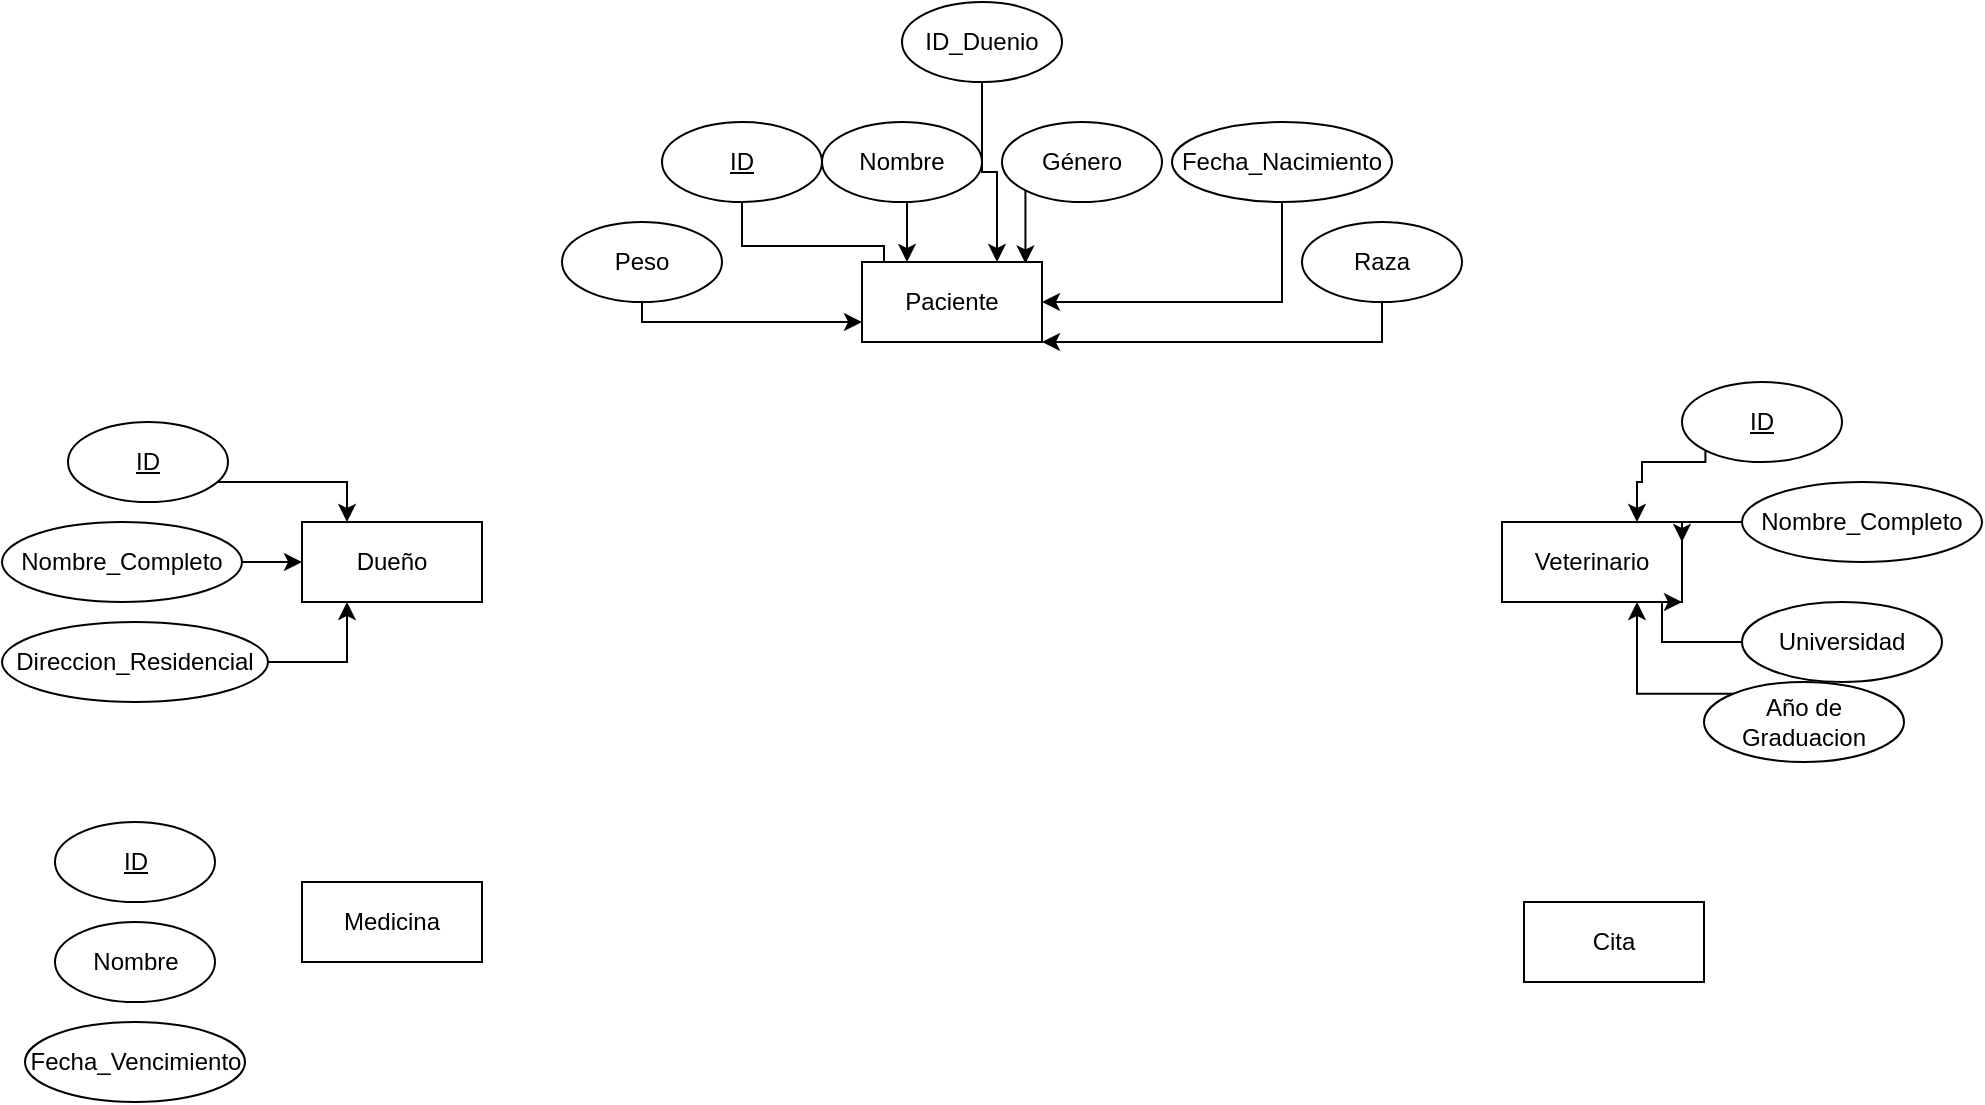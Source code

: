<mxfile version="21.6.6" type="github">
  <diagram name="Página-1" id="gaglXOY1fkiQmku1G0-f">
    <mxGraphModel dx="1469" dy="638" grid="1" gridSize="10" guides="1" tooltips="1" connect="1" arrows="1" fold="1" page="1" pageScale="1" pageWidth="827" pageHeight="1169" math="0" shadow="0">
      <root>
        <mxCell id="0" />
        <mxCell id="1" parent="0" />
        <mxCell id="pG8nJ7djlk1emytkM-Li-5" style="edgeStyle=orthogonalEdgeStyle;rounded=0;orthogonalLoop=1;jettySize=auto;html=1;exitX=0.5;exitY=1;exitDx=0;exitDy=0;entryX=0.103;entryY=0.018;entryDx=0;entryDy=0;entryPerimeter=0;" edge="1" parent="1" source="pG8nJ7djlk1emytkM-Li-3" target="pG8nJ7djlk1emytkM-Li-18">
          <mxGeometry relative="1" as="geometry">
            <mxPoint x="780.0" y="325" as="targetPoint" />
            <Array as="points">
              <mxPoint x="710" y="302" />
              <mxPoint x="781" y="302" />
              <mxPoint x="781" y="325" />
              <mxPoint x="779" y="325" />
            </Array>
          </mxGeometry>
        </mxCell>
        <mxCell id="pG8nJ7djlk1emytkM-Li-3" value="&lt;u&gt;ID&lt;/u&gt;" style="ellipse;whiteSpace=wrap;html=1;" vertex="1" parent="1">
          <mxGeometry x="670" y="240" width="80" height="40" as="geometry" />
        </mxCell>
        <mxCell id="pG8nJ7djlk1emytkM-Li-8" style="edgeStyle=orthogonalEdgeStyle;rounded=0;orthogonalLoop=1;jettySize=auto;html=1;exitX=0.5;exitY=1;exitDx=0;exitDy=0;entryX=0.25;entryY=0;entryDx=0;entryDy=0;" edge="1" parent="1" source="pG8nJ7djlk1emytkM-Li-6" target="pG8nJ7djlk1emytkM-Li-18">
          <mxGeometry relative="1" as="geometry">
            <mxPoint x="793.096" y="307.369" as="targetPoint" />
          </mxGeometry>
        </mxCell>
        <mxCell id="pG8nJ7djlk1emytkM-Li-6" value="Nombre" style="ellipse;whiteSpace=wrap;html=1;" vertex="1" parent="1">
          <mxGeometry x="750" y="240" width="80" height="40" as="geometry" />
        </mxCell>
        <mxCell id="pG8nJ7djlk1emytkM-Li-16" style="edgeStyle=orthogonalEdgeStyle;rounded=0;orthogonalLoop=1;jettySize=auto;html=1;exitX=0.5;exitY=1;exitDx=0;exitDy=0;entryX=1;entryY=0.5;entryDx=0;entryDy=0;" edge="1" parent="1" source="pG8nJ7djlk1emytkM-Li-7" target="pG8nJ7djlk1emytkM-Li-18">
          <mxGeometry relative="1" as="geometry">
            <mxPoint x="870.0" y="325" as="targetPoint" />
          </mxGeometry>
        </mxCell>
        <mxCell id="pG8nJ7djlk1emytkM-Li-7" value="Fecha_Nacimiento" style="ellipse;whiteSpace=wrap;html=1;" vertex="1" parent="1">
          <mxGeometry x="925" y="240" width="110" height="40" as="geometry" />
        </mxCell>
        <mxCell id="pG8nJ7djlk1emytkM-Li-11" style="edgeStyle=orthogonalEdgeStyle;rounded=0;orthogonalLoop=1;jettySize=auto;html=1;exitX=0.5;exitY=1;exitDx=0;exitDy=0;entryX=0;entryY=0.75;entryDx=0;entryDy=0;" edge="1" parent="1" source="pG8nJ7djlk1emytkM-Li-10" target="pG8nJ7djlk1emytkM-Li-18">
          <mxGeometry relative="1" as="geometry">
            <mxPoint x="793.096" y="342.631" as="targetPoint" />
            <Array as="points">
              <mxPoint x="660" y="340" />
            </Array>
          </mxGeometry>
        </mxCell>
        <mxCell id="pG8nJ7djlk1emytkM-Li-10" value="Peso" style="ellipse;whiteSpace=wrap;html=1;" vertex="1" parent="1">
          <mxGeometry x="620" y="290" width="80" height="40" as="geometry" />
        </mxCell>
        <mxCell id="pG8nJ7djlk1emytkM-Li-12" value="Raza" style="ellipse;whiteSpace=wrap;html=1;" vertex="1" parent="1">
          <mxGeometry x="990" y="290" width="80" height="40" as="geometry" />
        </mxCell>
        <mxCell id="pG8nJ7djlk1emytkM-Li-15" style="edgeStyle=orthogonalEdgeStyle;rounded=0;orthogonalLoop=1;jettySize=auto;html=1;exitX=0;exitY=1;exitDx=0;exitDy=0;entryX=0.908;entryY=0.018;entryDx=0;entryDy=0;entryPerimeter=0;" edge="1" parent="1" source="pG8nJ7djlk1emytkM-Li-14" target="pG8nJ7djlk1emytkM-Li-18">
          <mxGeometry relative="1" as="geometry">
            <mxPoint x="856.904" y="307.369" as="targetPoint" />
          </mxGeometry>
        </mxCell>
        <mxCell id="pG8nJ7djlk1emytkM-Li-14" value="Género" style="ellipse;whiteSpace=wrap;html=1;" vertex="1" parent="1">
          <mxGeometry x="840" y="240" width="80" height="40" as="geometry" />
        </mxCell>
        <mxCell id="pG8nJ7djlk1emytkM-Li-19" value="" style="edgeStyle=orthogonalEdgeStyle;rounded=0;orthogonalLoop=1;jettySize=auto;html=1;exitX=0.5;exitY=1;exitDx=0;exitDy=0;entryX=1;entryY=1;entryDx=0;entryDy=0;entryPerimeter=0;" edge="1" parent="1" source="pG8nJ7djlk1emytkM-Li-12" target="pG8nJ7djlk1emytkM-Li-18">
          <mxGeometry relative="1" as="geometry">
            <mxPoint x="1030" y="330" as="sourcePoint" />
            <mxPoint x="856.904" y="342.631" as="targetPoint" />
            <Array as="points">
              <mxPoint x="1030" y="350" />
            </Array>
          </mxGeometry>
        </mxCell>
        <mxCell id="pG8nJ7djlk1emytkM-Li-18" value="Paciente" style="rounded=0;whiteSpace=wrap;html=1;" vertex="1" parent="1">
          <mxGeometry x="770" y="310" width="90" height="40" as="geometry" />
        </mxCell>
        <mxCell id="pG8nJ7djlk1emytkM-Li-20" value="Dueño" style="rounded=0;whiteSpace=wrap;html=1;" vertex="1" parent="1">
          <mxGeometry x="490" y="440" width="90" height="40" as="geometry" />
        </mxCell>
        <mxCell id="pG8nJ7djlk1emytkM-Li-26" style="edgeStyle=orthogonalEdgeStyle;rounded=0;orthogonalLoop=1;jettySize=auto;html=1;exitX=1;exitY=1;exitDx=0;exitDy=0;entryX=0.25;entryY=0;entryDx=0;entryDy=0;" edge="1" parent="1" source="pG8nJ7djlk1emytkM-Li-21" target="pG8nJ7djlk1emytkM-Li-20">
          <mxGeometry relative="1" as="geometry">
            <Array as="points">
              <mxPoint x="441" y="420" />
              <mxPoint x="513" y="420" />
            </Array>
          </mxGeometry>
        </mxCell>
        <mxCell id="pG8nJ7djlk1emytkM-Li-21" value="&lt;u&gt;ID&lt;/u&gt;" style="ellipse;whiteSpace=wrap;html=1;" vertex="1" parent="1">
          <mxGeometry x="373" y="390" width="80" height="40" as="geometry" />
        </mxCell>
        <mxCell id="pG8nJ7djlk1emytkM-Li-23" style="edgeStyle=orthogonalEdgeStyle;rounded=0;orthogonalLoop=1;jettySize=auto;html=1;exitX=0.5;exitY=1;exitDx=0;exitDy=0;entryX=0.75;entryY=0;entryDx=0;entryDy=0;" edge="1" parent="1" source="pG8nJ7djlk1emytkM-Li-22" target="pG8nJ7djlk1emytkM-Li-18">
          <mxGeometry relative="1" as="geometry">
            <Array as="points">
              <mxPoint x="830" y="265" />
              <mxPoint x="837" y="265" />
            </Array>
          </mxGeometry>
        </mxCell>
        <mxCell id="pG8nJ7djlk1emytkM-Li-22" value="ID_Duenio" style="ellipse;whiteSpace=wrap;html=1;" vertex="1" parent="1">
          <mxGeometry x="790" y="180" width="80" height="40" as="geometry" />
        </mxCell>
        <mxCell id="pG8nJ7djlk1emytkM-Li-27" style="edgeStyle=orthogonalEdgeStyle;rounded=0;orthogonalLoop=1;jettySize=auto;html=1;entryX=0;entryY=0.5;entryDx=0;entryDy=0;" edge="1" parent="1" source="pG8nJ7djlk1emytkM-Li-24" target="pG8nJ7djlk1emytkM-Li-20">
          <mxGeometry relative="1" as="geometry" />
        </mxCell>
        <mxCell id="pG8nJ7djlk1emytkM-Li-24" value="Nombre_Completo" style="ellipse;whiteSpace=wrap;html=1;" vertex="1" parent="1">
          <mxGeometry x="340" y="440" width="120" height="40" as="geometry" />
        </mxCell>
        <mxCell id="pG8nJ7djlk1emytkM-Li-28" style="edgeStyle=orthogonalEdgeStyle;rounded=0;orthogonalLoop=1;jettySize=auto;html=1;exitX=1;exitY=0.5;exitDx=0;exitDy=0;entryX=0.25;entryY=1;entryDx=0;entryDy=0;" edge="1" parent="1" source="pG8nJ7djlk1emytkM-Li-25" target="pG8nJ7djlk1emytkM-Li-20">
          <mxGeometry relative="1" as="geometry" />
        </mxCell>
        <mxCell id="pG8nJ7djlk1emytkM-Li-25" value="Direccion_Residencial" style="ellipse;whiteSpace=wrap;html=1;" vertex="1" parent="1">
          <mxGeometry x="340" y="490" width="133" height="40" as="geometry" />
        </mxCell>
        <mxCell id="pG8nJ7djlk1emytkM-Li-29" value="Veterinario" style="rounded=0;whiteSpace=wrap;html=1;" vertex="1" parent="1">
          <mxGeometry x="1090" y="440" width="90" height="40" as="geometry" />
        </mxCell>
        <mxCell id="pG8nJ7djlk1emytkM-Li-35" style="edgeStyle=orthogonalEdgeStyle;rounded=0;orthogonalLoop=1;jettySize=auto;html=1;exitX=0;exitY=0.5;exitDx=0;exitDy=0;entryX=1;entryY=0.25;entryDx=0;entryDy=0;" edge="1" parent="1" source="pG8nJ7djlk1emytkM-Li-30" target="pG8nJ7djlk1emytkM-Li-29">
          <mxGeometry relative="1" as="geometry" />
        </mxCell>
        <mxCell id="pG8nJ7djlk1emytkM-Li-30" value="Nombre_Completo" style="ellipse;whiteSpace=wrap;html=1;" vertex="1" parent="1">
          <mxGeometry x="1210" y="420" width="120" height="40" as="geometry" />
        </mxCell>
        <mxCell id="pG8nJ7djlk1emytkM-Li-36" style="edgeStyle=orthogonalEdgeStyle;rounded=0;orthogonalLoop=1;jettySize=auto;html=1;exitX=0;exitY=0.5;exitDx=0;exitDy=0;entryX=1;entryY=1;entryDx=0;entryDy=0;" edge="1" parent="1" source="pG8nJ7djlk1emytkM-Li-31" target="pG8nJ7djlk1emytkM-Li-29">
          <mxGeometry relative="1" as="geometry">
            <Array as="points">
              <mxPoint x="1170" y="500" />
              <mxPoint x="1170" y="480" />
            </Array>
          </mxGeometry>
        </mxCell>
        <mxCell id="pG8nJ7djlk1emytkM-Li-31" value="Universidad" style="ellipse;whiteSpace=wrap;html=1;" vertex="1" parent="1">
          <mxGeometry x="1210" y="480" width="100" height="40" as="geometry" />
        </mxCell>
        <mxCell id="pG8nJ7djlk1emytkM-Li-34" style="edgeStyle=orthogonalEdgeStyle;rounded=0;orthogonalLoop=1;jettySize=auto;html=1;exitX=0;exitY=1;exitDx=0;exitDy=0;entryX=0.75;entryY=0;entryDx=0;entryDy=0;" edge="1" parent="1" source="pG8nJ7djlk1emytkM-Li-32" target="pG8nJ7djlk1emytkM-Li-29">
          <mxGeometry relative="1" as="geometry">
            <Array as="points">
              <mxPoint x="1192" y="410" />
              <mxPoint x="1160" y="410" />
              <mxPoint x="1160" y="420" />
              <mxPoint x="1157" y="420" />
            </Array>
          </mxGeometry>
        </mxCell>
        <mxCell id="pG8nJ7djlk1emytkM-Li-32" value="&lt;u&gt;ID&lt;/u&gt;" style="ellipse;whiteSpace=wrap;html=1;" vertex="1" parent="1">
          <mxGeometry x="1180" y="370" width="80" height="40" as="geometry" />
        </mxCell>
        <mxCell id="pG8nJ7djlk1emytkM-Li-37" style="edgeStyle=orthogonalEdgeStyle;rounded=0;orthogonalLoop=1;jettySize=auto;html=1;exitX=0;exitY=0;exitDx=0;exitDy=0;entryX=0.75;entryY=1;entryDx=0;entryDy=0;" edge="1" parent="1" source="pG8nJ7djlk1emytkM-Li-33" target="pG8nJ7djlk1emytkM-Li-29">
          <mxGeometry relative="1" as="geometry">
            <Array as="points">
              <mxPoint x="1158" y="526" />
            </Array>
          </mxGeometry>
        </mxCell>
        <mxCell id="pG8nJ7djlk1emytkM-Li-33" value="Año de Graduacion" style="ellipse;whiteSpace=wrap;html=1;" vertex="1" parent="1">
          <mxGeometry x="1191" y="520" width="100" height="40" as="geometry" />
        </mxCell>
        <mxCell id="pG8nJ7djlk1emytkM-Li-38" value="Cita" style="rounded=0;whiteSpace=wrap;html=1;" vertex="1" parent="1">
          <mxGeometry x="1101" y="630" width="90" height="40" as="geometry" />
        </mxCell>
        <mxCell id="pG8nJ7djlk1emytkM-Li-39" value="Medicina" style="rounded=0;whiteSpace=wrap;html=1;" vertex="1" parent="1">
          <mxGeometry x="490" y="620" width="90" height="40" as="geometry" />
        </mxCell>
        <mxCell id="pG8nJ7djlk1emytkM-Li-40" value="&lt;u&gt;ID&lt;/u&gt;" style="ellipse;whiteSpace=wrap;html=1;" vertex="1" parent="1">
          <mxGeometry x="366.5" y="590" width="80" height="40" as="geometry" />
        </mxCell>
        <mxCell id="pG8nJ7djlk1emytkM-Li-41" value="Nombre" style="ellipse;whiteSpace=wrap;html=1;" vertex="1" parent="1">
          <mxGeometry x="366.5" y="640" width="80" height="40" as="geometry" />
        </mxCell>
        <mxCell id="pG8nJ7djlk1emytkM-Li-42" value="Fecha_Vencimiento" style="ellipse;whiteSpace=wrap;html=1;" vertex="1" parent="1">
          <mxGeometry x="351.5" y="690" width="110" height="40" as="geometry" />
        </mxCell>
      </root>
    </mxGraphModel>
  </diagram>
</mxfile>
